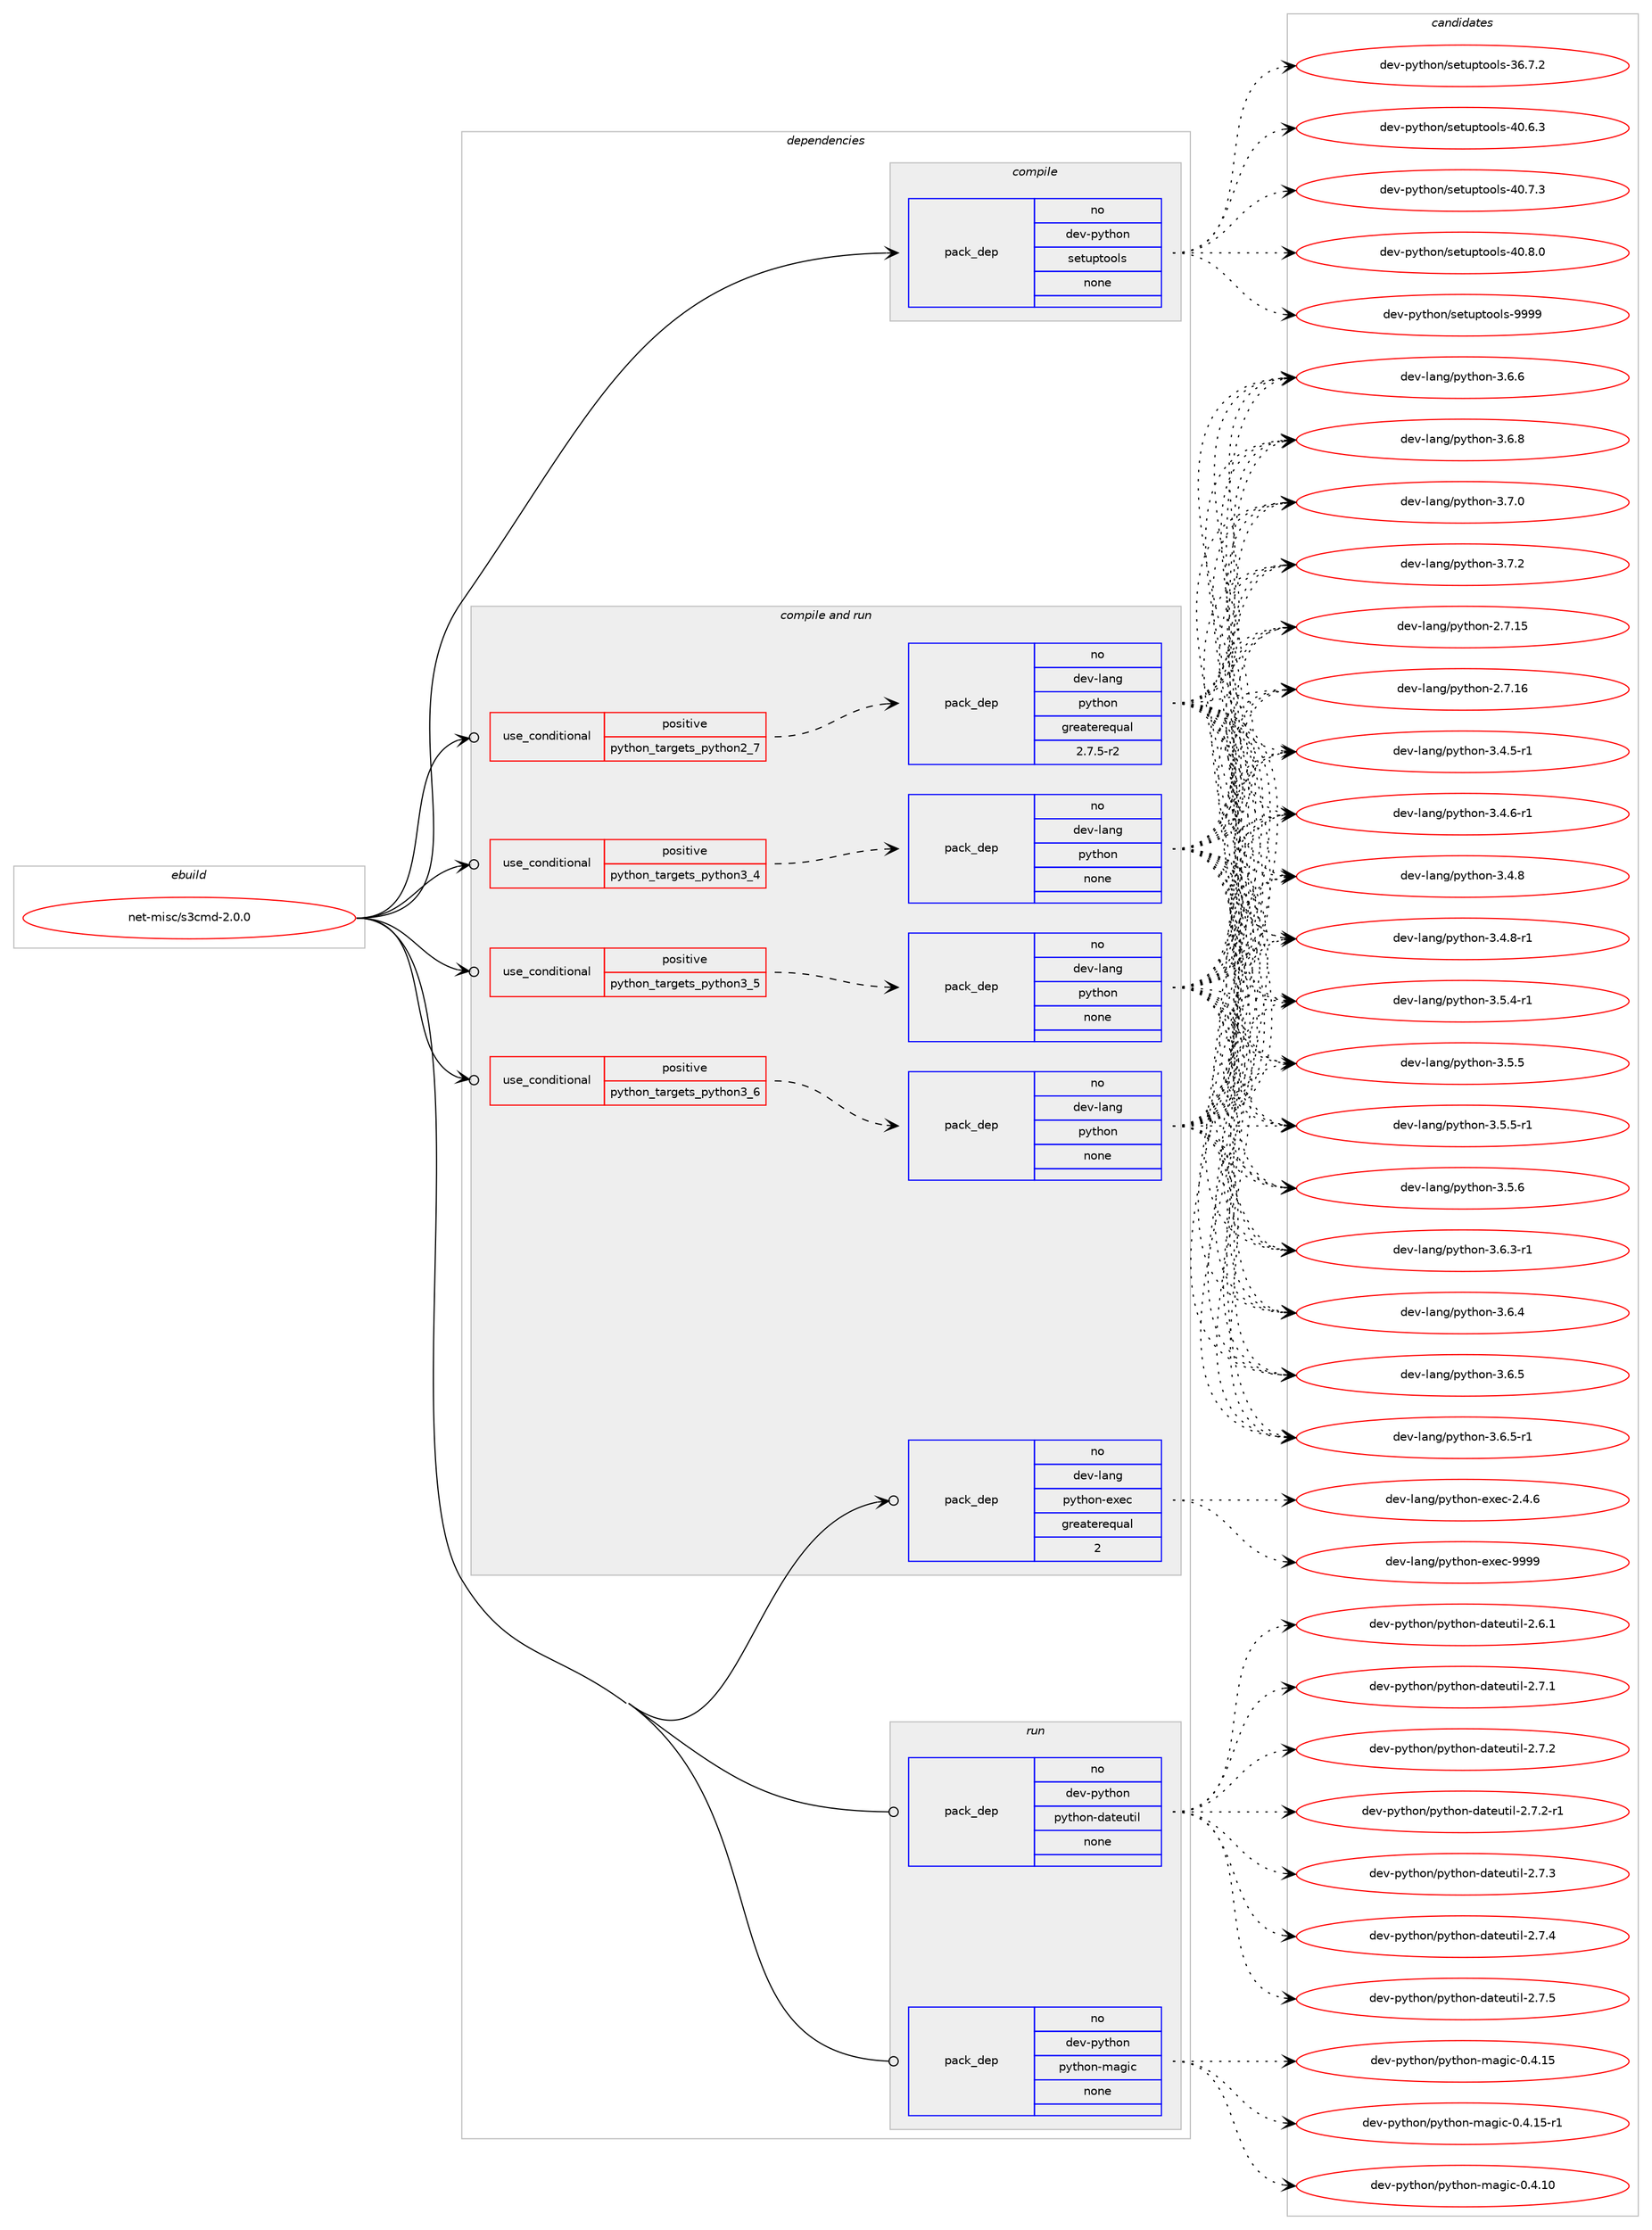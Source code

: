 digraph prolog {

# *************
# Graph options
# *************

newrank=true;
concentrate=true;
compound=true;
graph [rankdir=LR,fontname=Helvetica,fontsize=10,ranksep=1.5];#, ranksep=2.5, nodesep=0.2];
edge  [arrowhead=vee];
node  [fontname=Helvetica,fontsize=10];

# **********
# The ebuild
# **********

subgraph cluster_leftcol {
color=gray;
rank=same;
label=<<i>ebuild</i>>;
id [label="net-misc/s3cmd-2.0.0", color=red, width=4, href="../net-misc/s3cmd-2.0.0.svg"];
}

# ****************
# The dependencies
# ****************

subgraph cluster_midcol {
color=gray;
label=<<i>dependencies</i>>;
subgraph cluster_compile {
fillcolor="#eeeeee";
style=filled;
label=<<i>compile</i>>;
subgraph pack1195466 {
dependency1672004 [label=<<TABLE BORDER="0" CELLBORDER="1" CELLSPACING="0" CELLPADDING="4" WIDTH="220"><TR><TD ROWSPAN="6" CELLPADDING="30">pack_dep</TD></TR><TR><TD WIDTH="110">no</TD></TR><TR><TD>dev-python</TD></TR><TR><TD>setuptools</TD></TR><TR><TD>none</TD></TR><TR><TD></TD></TR></TABLE>>, shape=none, color=blue];
}
id:e -> dependency1672004:w [weight=20,style="solid",arrowhead="vee"];
}
subgraph cluster_compileandrun {
fillcolor="#eeeeee";
style=filled;
label=<<i>compile and run</i>>;
subgraph cond449264 {
dependency1672005 [label=<<TABLE BORDER="0" CELLBORDER="1" CELLSPACING="0" CELLPADDING="4"><TR><TD ROWSPAN="3" CELLPADDING="10">use_conditional</TD></TR><TR><TD>positive</TD></TR><TR><TD>python_targets_python2_7</TD></TR></TABLE>>, shape=none, color=red];
subgraph pack1195467 {
dependency1672006 [label=<<TABLE BORDER="0" CELLBORDER="1" CELLSPACING="0" CELLPADDING="4" WIDTH="220"><TR><TD ROWSPAN="6" CELLPADDING="30">pack_dep</TD></TR><TR><TD WIDTH="110">no</TD></TR><TR><TD>dev-lang</TD></TR><TR><TD>python</TD></TR><TR><TD>greaterequal</TD></TR><TR><TD>2.7.5-r2</TD></TR></TABLE>>, shape=none, color=blue];
}
dependency1672005:e -> dependency1672006:w [weight=20,style="dashed",arrowhead="vee"];
}
id:e -> dependency1672005:w [weight=20,style="solid",arrowhead="odotvee"];
subgraph cond449265 {
dependency1672007 [label=<<TABLE BORDER="0" CELLBORDER="1" CELLSPACING="0" CELLPADDING="4"><TR><TD ROWSPAN="3" CELLPADDING="10">use_conditional</TD></TR><TR><TD>positive</TD></TR><TR><TD>python_targets_python3_4</TD></TR></TABLE>>, shape=none, color=red];
subgraph pack1195468 {
dependency1672008 [label=<<TABLE BORDER="0" CELLBORDER="1" CELLSPACING="0" CELLPADDING="4" WIDTH="220"><TR><TD ROWSPAN="6" CELLPADDING="30">pack_dep</TD></TR><TR><TD WIDTH="110">no</TD></TR><TR><TD>dev-lang</TD></TR><TR><TD>python</TD></TR><TR><TD>none</TD></TR><TR><TD></TD></TR></TABLE>>, shape=none, color=blue];
}
dependency1672007:e -> dependency1672008:w [weight=20,style="dashed",arrowhead="vee"];
}
id:e -> dependency1672007:w [weight=20,style="solid",arrowhead="odotvee"];
subgraph cond449266 {
dependency1672009 [label=<<TABLE BORDER="0" CELLBORDER="1" CELLSPACING="0" CELLPADDING="4"><TR><TD ROWSPAN="3" CELLPADDING="10">use_conditional</TD></TR><TR><TD>positive</TD></TR><TR><TD>python_targets_python3_5</TD></TR></TABLE>>, shape=none, color=red];
subgraph pack1195469 {
dependency1672010 [label=<<TABLE BORDER="0" CELLBORDER="1" CELLSPACING="0" CELLPADDING="4" WIDTH="220"><TR><TD ROWSPAN="6" CELLPADDING="30">pack_dep</TD></TR><TR><TD WIDTH="110">no</TD></TR><TR><TD>dev-lang</TD></TR><TR><TD>python</TD></TR><TR><TD>none</TD></TR><TR><TD></TD></TR></TABLE>>, shape=none, color=blue];
}
dependency1672009:e -> dependency1672010:w [weight=20,style="dashed",arrowhead="vee"];
}
id:e -> dependency1672009:w [weight=20,style="solid",arrowhead="odotvee"];
subgraph cond449267 {
dependency1672011 [label=<<TABLE BORDER="0" CELLBORDER="1" CELLSPACING="0" CELLPADDING="4"><TR><TD ROWSPAN="3" CELLPADDING="10">use_conditional</TD></TR><TR><TD>positive</TD></TR><TR><TD>python_targets_python3_6</TD></TR></TABLE>>, shape=none, color=red];
subgraph pack1195470 {
dependency1672012 [label=<<TABLE BORDER="0" CELLBORDER="1" CELLSPACING="0" CELLPADDING="4" WIDTH="220"><TR><TD ROWSPAN="6" CELLPADDING="30">pack_dep</TD></TR><TR><TD WIDTH="110">no</TD></TR><TR><TD>dev-lang</TD></TR><TR><TD>python</TD></TR><TR><TD>none</TD></TR><TR><TD></TD></TR></TABLE>>, shape=none, color=blue];
}
dependency1672011:e -> dependency1672012:w [weight=20,style="dashed",arrowhead="vee"];
}
id:e -> dependency1672011:w [weight=20,style="solid",arrowhead="odotvee"];
subgraph pack1195471 {
dependency1672013 [label=<<TABLE BORDER="0" CELLBORDER="1" CELLSPACING="0" CELLPADDING="4" WIDTH="220"><TR><TD ROWSPAN="6" CELLPADDING="30">pack_dep</TD></TR><TR><TD WIDTH="110">no</TD></TR><TR><TD>dev-lang</TD></TR><TR><TD>python-exec</TD></TR><TR><TD>greaterequal</TD></TR><TR><TD>2</TD></TR></TABLE>>, shape=none, color=blue];
}
id:e -> dependency1672013:w [weight=20,style="solid",arrowhead="odotvee"];
}
subgraph cluster_run {
fillcolor="#eeeeee";
style=filled;
label=<<i>run</i>>;
subgraph pack1195472 {
dependency1672014 [label=<<TABLE BORDER="0" CELLBORDER="1" CELLSPACING="0" CELLPADDING="4" WIDTH="220"><TR><TD ROWSPAN="6" CELLPADDING="30">pack_dep</TD></TR><TR><TD WIDTH="110">no</TD></TR><TR><TD>dev-python</TD></TR><TR><TD>python-dateutil</TD></TR><TR><TD>none</TD></TR><TR><TD></TD></TR></TABLE>>, shape=none, color=blue];
}
id:e -> dependency1672014:w [weight=20,style="solid",arrowhead="odot"];
subgraph pack1195473 {
dependency1672015 [label=<<TABLE BORDER="0" CELLBORDER="1" CELLSPACING="0" CELLPADDING="4" WIDTH="220"><TR><TD ROWSPAN="6" CELLPADDING="30">pack_dep</TD></TR><TR><TD WIDTH="110">no</TD></TR><TR><TD>dev-python</TD></TR><TR><TD>python-magic</TD></TR><TR><TD>none</TD></TR><TR><TD></TD></TR></TABLE>>, shape=none, color=blue];
}
id:e -> dependency1672015:w [weight=20,style="solid",arrowhead="odot"];
}
}

# **************
# The candidates
# **************

subgraph cluster_choices {
rank=same;
color=gray;
label=<<i>candidates</i>>;

subgraph choice1195466 {
color=black;
nodesep=1;
choice100101118451121211161041111104711510111611711211611111110811545515446554650 [label="dev-python/setuptools-36.7.2", color=red, width=4,href="../dev-python/setuptools-36.7.2.svg"];
choice100101118451121211161041111104711510111611711211611111110811545524846544651 [label="dev-python/setuptools-40.6.3", color=red, width=4,href="../dev-python/setuptools-40.6.3.svg"];
choice100101118451121211161041111104711510111611711211611111110811545524846554651 [label="dev-python/setuptools-40.7.3", color=red, width=4,href="../dev-python/setuptools-40.7.3.svg"];
choice100101118451121211161041111104711510111611711211611111110811545524846564648 [label="dev-python/setuptools-40.8.0", color=red, width=4,href="../dev-python/setuptools-40.8.0.svg"];
choice10010111845112121116104111110471151011161171121161111111081154557575757 [label="dev-python/setuptools-9999", color=red, width=4,href="../dev-python/setuptools-9999.svg"];
dependency1672004:e -> choice100101118451121211161041111104711510111611711211611111110811545515446554650:w [style=dotted,weight="100"];
dependency1672004:e -> choice100101118451121211161041111104711510111611711211611111110811545524846544651:w [style=dotted,weight="100"];
dependency1672004:e -> choice100101118451121211161041111104711510111611711211611111110811545524846554651:w [style=dotted,weight="100"];
dependency1672004:e -> choice100101118451121211161041111104711510111611711211611111110811545524846564648:w [style=dotted,weight="100"];
dependency1672004:e -> choice10010111845112121116104111110471151011161171121161111111081154557575757:w [style=dotted,weight="100"];
}
subgraph choice1195467 {
color=black;
nodesep=1;
choice10010111845108971101034711212111610411111045504655464953 [label="dev-lang/python-2.7.15", color=red, width=4,href="../dev-lang/python-2.7.15.svg"];
choice10010111845108971101034711212111610411111045504655464954 [label="dev-lang/python-2.7.16", color=red, width=4,href="../dev-lang/python-2.7.16.svg"];
choice1001011184510897110103471121211161041111104551465246534511449 [label="dev-lang/python-3.4.5-r1", color=red, width=4,href="../dev-lang/python-3.4.5-r1.svg"];
choice1001011184510897110103471121211161041111104551465246544511449 [label="dev-lang/python-3.4.6-r1", color=red, width=4,href="../dev-lang/python-3.4.6-r1.svg"];
choice100101118451089711010347112121116104111110455146524656 [label="dev-lang/python-3.4.8", color=red, width=4,href="../dev-lang/python-3.4.8.svg"];
choice1001011184510897110103471121211161041111104551465246564511449 [label="dev-lang/python-3.4.8-r1", color=red, width=4,href="../dev-lang/python-3.4.8-r1.svg"];
choice1001011184510897110103471121211161041111104551465346524511449 [label="dev-lang/python-3.5.4-r1", color=red, width=4,href="../dev-lang/python-3.5.4-r1.svg"];
choice100101118451089711010347112121116104111110455146534653 [label="dev-lang/python-3.5.5", color=red, width=4,href="../dev-lang/python-3.5.5.svg"];
choice1001011184510897110103471121211161041111104551465346534511449 [label="dev-lang/python-3.5.5-r1", color=red, width=4,href="../dev-lang/python-3.5.5-r1.svg"];
choice100101118451089711010347112121116104111110455146534654 [label="dev-lang/python-3.5.6", color=red, width=4,href="../dev-lang/python-3.5.6.svg"];
choice1001011184510897110103471121211161041111104551465446514511449 [label="dev-lang/python-3.6.3-r1", color=red, width=4,href="../dev-lang/python-3.6.3-r1.svg"];
choice100101118451089711010347112121116104111110455146544652 [label="dev-lang/python-3.6.4", color=red, width=4,href="../dev-lang/python-3.6.4.svg"];
choice100101118451089711010347112121116104111110455146544653 [label="dev-lang/python-3.6.5", color=red, width=4,href="../dev-lang/python-3.6.5.svg"];
choice1001011184510897110103471121211161041111104551465446534511449 [label="dev-lang/python-3.6.5-r1", color=red, width=4,href="../dev-lang/python-3.6.5-r1.svg"];
choice100101118451089711010347112121116104111110455146544654 [label="dev-lang/python-3.6.6", color=red, width=4,href="../dev-lang/python-3.6.6.svg"];
choice100101118451089711010347112121116104111110455146544656 [label="dev-lang/python-3.6.8", color=red, width=4,href="../dev-lang/python-3.6.8.svg"];
choice100101118451089711010347112121116104111110455146554648 [label="dev-lang/python-3.7.0", color=red, width=4,href="../dev-lang/python-3.7.0.svg"];
choice100101118451089711010347112121116104111110455146554650 [label="dev-lang/python-3.7.2", color=red, width=4,href="../dev-lang/python-3.7.2.svg"];
dependency1672006:e -> choice10010111845108971101034711212111610411111045504655464953:w [style=dotted,weight="100"];
dependency1672006:e -> choice10010111845108971101034711212111610411111045504655464954:w [style=dotted,weight="100"];
dependency1672006:e -> choice1001011184510897110103471121211161041111104551465246534511449:w [style=dotted,weight="100"];
dependency1672006:e -> choice1001011184510897110103471121211161041111104551465246544511449:w [style=dotted,weight="100"];
dependency1672006:e -> choice100101118451089711010347112121116104111110455146524656:w [style=dotted,weight="100"];
dependency1672006:e -> choice1001011184510897110103471121211161041111104551465246564511449:w [style=dotted,weight="100"];
dependency1672006:e -> choice1001011184510897110103471121211161041111104551465346524511449:w [style=dotted,weight="100"];
dependency1672006:e -> choice100101118451089711010347112121116104111110455146534653:w [style=dotted,weight="100"];
dependency1672006:e -> choice1001011184510897110103471121211161041111104551465346534511449:w [style=dotted,weight="100"];
dependency1672006:e -> choice100101118451089711010347112121116104111110455146534654:w [style=dotted,weight="100"];
dependency1672006:e -> choice1001011184510897110103471121211161041111104551465446514511449:w [style=dotted,weight="100"];
dependency1672006:e -> choice100101118451089711010347112121116104111110455146544652:w [style=dotted,weight="100"];
dependency1672006:e -> choice100101118451089711010347112121116104111110455146544653:w [style=dotted,weight="100"];
dependency1672006:e -> choice1001011184510897110103471121211161041111104551465446534511449:w [style=dotted,weight="100"];
dependency1672006:e -> choice100101118451089711010347112121116104111110455146544654:w [style=dotted,weight="100"];
dependency1672006:e -> choice100101118451089711010347112121116104111110455146544656:w [style=dotted,weight="100"];
dependency1672006:e -> choice100101118451089711010347112121116104111110455146554648:w [style=dotted,weight="100"];
dependency1672006:e -> choice100101118451089711010347112121116104111110455146554650:w [style=dotted,weight="100"];
}
subgraph choice1195468 {
color=black;
nodesep=1;
choice10010111845108971101034711212111610411111045504655464953 [label="dev-lang/python-2.7.15", color=red, width=4,href="../dev-lang/python-2.7.15.svg"];
choice10010111845108971101034711212111610411111045504655464954 [label="dev-lang/python-2.7.16", color=red, width=4,href="../dev-lang/python-2.7.16.svg"];
choice1001011184510897110103471121211161041111104551465246534511449 [label="dev-lang/python-3.4.5-r1", color=red, width=4,href="../dev-lang/python-3.4.5-r1.svg"];
choice1001011184510897110103471121211161041111104551465246544511449 [label="dev-lang/python-3.4.6-r1", color=red, width=4,href="../dev-lang/python-3.4.6-r1.svg"];
choice100101118451089711010347112121116104111110455146524656 [label="dev-lang/python-3.4.8", color=red, width=4,href="../dev-lang/python-3.4.8.svg"];
choice1001011184510897110103471121211161041111104551465246564511449 [label="dev-lang/python-3.4.8-r1", color=red, width=4,href="../dev-lang/python-3.4.8-r1.svg"];
choice1001011184510897110103471121211161041111104551465346524511449 [label="dev-lang/python-3.5.4-r1", color=red, width=4,href="../dev-lang/python-3.5.4-r1.svg"];
choice100101118451089711010347112121116104111110455146534653 [label="dev-lang/python-3.5.5", color=red, width=4,href="../dev-lang/python-3.5.5.svg"];
choice1001011184510897110103471121211161041111104551465346534511449 [label="dev-lang/python-3.5.5-r1", color=red, width=4,href="../dev-lang/python-3.5.5-r1.svg"];
choice100101118451089711010347112121116104111110455146534654 [label="dev-lang/python-3.5.6", color=red, width=4,href="../dev-lang/python-3.5.6.svg"];
choice1001011184510897110103471121211161041111104551465446514511449 [label="dev-lang/python-3.6.3-r1", color=red, width=4,href="../dev-lang/python-3.6.3-r1.svg"];
choice100101118451089711010347112121116104111110455146544652 [label="dev-lang/python-3.6.4", color=red, width=4,href="../dev-lang/python-3.6.4.svg"];
choice100101118451089711010347112121116104111110455146544653 [label="dev-lang/python-3.6.5", color=red, width=4,href="../dev-lang/python-3.6.5.svg"];
choice1001011184510897110103471121211161041111104551465446534511449 [label="dev-lang/python-3.6.5-r1", color=red, width=4,href="../dev-lang/python-3.6.5-r1.svg"];
choice100101118451089711010347112121116104111110455146544654 [label="dev-lang/python-3.6.6", color=red, width=4,href="../dev-lang/python-3.6.6.svg"];
choice100101118451089711010347112121116104111110455146544656 [label="dev-lang/python-3.6.8", color=red, width=4,href="../dev-lang/python-3.6.8.svg"];
choice100101118451089711010347112121116104111110455146554648 [label="dev-lang/python-3.7.0", color=red, width=4,href="../dev-lang/python-3.7.0.svg"];
choice100101118451089711010347112121116104111110455146554650 [label="dev-lang/python-3.7.2", color=red, width=4,href="../dev-lang/python-3.7.2.svg"];
dependency1672008:e -> choice10010111845108971101034711212111610411111045504655464953:w [style=dotted,weight="100"];
dependency1672008:e -> choice10010111845108971101034711212111610411111045504655464954:w [style=dotted,weight="100"];
dependency1672008:e -> choice1001011184510897110103471121211161041111104551465246534511449:w [style=dotted,weight="100"];
dependency1672008:e -> choice1001011184510897110103471121211161041111104551465246544511449:w [style=dotted,weight="100"];
dependency1672008:e -> choice100101118451089711010347112121116104111110455146524656:w [style=dotted,weight="100"];
dependency1672008:e -> choice1001011184510897110103471121211161041111104551465246564511449:w [style=dotted,weight="100"];
dependency1672008:e -> choice1001011184510897110103471121211161041111104551465346524511449:w [style=dotted,weight="100"];
dependency1672008:e -> choice100101118451089711010347112121116104111110455146534653:w [style=dotted,weight="100"];
dependency1672008:e -> choice1001011184510897110103471121211161041111104551465346534511449:w [style=dotted,weight="100"];
dependency1672008:e -> choice100101118451089711010347112121116104111110455146534654:w [style=dotted,weight="100"];
dependency1672008:e -> choice1001011184510897110103471121211161041111104551465446514511449:w [style=dotted,weight="100"];
dependency1672008:e -> choice100101118451089711010347112121116104111110455146544652:w [style=dotted,weight="100"];
dependency1672008:e -> choice100101118451089711010347112121116104111110455146544653:w [style=dotted,weight="100"];
dependency1672008:e -> choice1001011184510897110103471121211161041111104551465446534511449:w [style=dotted,weight="100"];
dependency1672008:e -> choice100101118451089711010347112121116104111110455146544654:w [style=dotted,weight="100"];
dependency1672008:e -> choice100101118451089711010347112121116104111110455146544656:w [style=dotted,weight="100"];
dependency1672008:e -> choice100101118451089711010347112121116104111110455146554648:w [style=dotted,weight="100"];
dependency1672008:e -> choice100101118451089711010347112121116104111110455146554650:w [style=dotted,weight="100"];
}
subgraph choice1195469 {
color=black;
nodesep=1;
choice10010111845108971101034711212111610411111045504655464953 [label="dev-lang/python-2.7.15", color=red, width=4,href="../dev-lang/python-2.7.15.svg"];
choice10010111845108971101034711212111610411111045504655464954 [label="dev-lang/python-2.7.16", color=red, width=4,href="../dev-lang/python-2.7.16.svg"];
choice1001011184510897110103471121211161041111104551465246534511449 [label="dev-lang/python-3.4.5-r1", color=red, width=4,href="../dev-lang/python-3.4.5-r1.svg"];
choice1001011184510897110103471121211161041111104551465246544511449 [label="dev-lang/python-3.4.6-r1", color=red, width=4,href="../dev-lang/python-3.4.6-r1.svg"];
choice100101118451089711010347112121116104111110455146524656 [label="dev-lang/python-3.4.8", color=red, width=4,href="../dev-lang/python-3.4.8.svg"];
choice1001011184510897110103471121211161041111104551465246564511449 [label="dev-lang/python-3.4.8-r1", color=red, width=4,href="../dev-lang/python-3.4.8-r1.svg"];
choice1001011184510897110103471121211161041111104551465346524511449 [label="dev-lang/python-3.5.4-r1", color=red, width=4,href="../dev-lang/python-3.5.4-r1.svg"];
choice100101118451089711010347112121116104111110455146534653 [label="dev-lang/python-3.5.5", color=red, width=4,href="../dev-lang/python-3.5.5.svg"];
choice1001011184510897110103471121211161041111104551465346534511449 [label="dev-lang/python-3.5.5-r1", color=red, width=4,href="../dev-lang/python-3.5.5-r1.svg"];
choice100101118451089711010347112121116104111110455146534654 [label="dev-lang/python-3.5.6", color=red, width=4,href="../dev-lang/python-3.5.6.svg"];
choice1001011184510897110103471121211161041111104551465446514511449 [label="dev-lang/python-3.6.3-r1", color=red, width=4,href="../dev-lang/python-3.6.3-r1.svg"];
choice100101118451089711010347112121116104111110455146544652 [label="dev-lang/python-3.6.4", color=red, width=4,href="../dev-lang/python-3.6.4.svg"];
choice100101118451089711010347112121116104111110455146544653 [label="dev-lang/python-3.6.5", color=red, width=4,href="../dev-lang/python-3.6.5.svg"];
choice1001011184510897110103471121211161041111104551465446534511449 [label="dev-lang/python-3.6.5-r1", color=red, width=4,href="../dev-lang/python-3.6.5-r1.svg"];
choice100101118451089711010347112121116104111110455146544654 [label="dev-lang/python-3.6.6", color=red, width=4,href="../dev-lang/python-3.6.6.svg"];
choice100101118451089711010347112121116104111110455146544656 [label="dev-lang/python-3.6.8", color=red, width=4,href="../dev-lang/python-3.6.8.svg"];
choice100101118451089711010347112121116104111110455146554648 [label="dev-lang/python-3.7.0", color=red, width=4,href="../dev-lang/python-3.7.0.svg"];
choice100101118451089711010347112121116104111110455146554650 [label="dev-lang/python-3.7.2", color=red, width=4,href="../dev-lang/python-3.7.2.svg"];
dependency1672010:e -> choice10010111845108971101034711212111610411111045504655464953:w [style=dotted,weight="100"];
dependency1672010:e -> choice10010111845108971101034711212111610411111045504655464954:w [style=dotted,weight="100"];
dependency1672010:e -> choice1001011184510897110103471121211161041111104551465246534511449:w [style=dotted,weight="100"];
dependency1672010:e -> choice1001011184510897110103471121211161041111104551465246544511449:w [style=dotted,weight="100"];
dependency1672010:e -> choice100101118451089711010347112121116104111110455146524656:w [style=dotted,weight="100"];
dependency1672010:e -> choice1001011184510897110103471121211161041111104551465246564511449:w [style=dotted,weight="100"];
dependency1672010:e -> choice1001011184510897110103471121211161041111104551465346524511449:w [style=dotted,weight="100"];
dependency1672010:e -> choice100101118451089711010347112121116104111110455146534653:w [style=dotted,weight="100"];
dependency1672010:e -> choice1001011184510897110103471121211161041111104551465346534511449:w [style=dotted,weight="100"];
dependency1672010:e -> choice100101118451089711010347112121116104111110455146534654:w [style=dotted,weight="100"];
dependency1672010:e -> choice1001011184510897110103471121211161041111104551465446514511449:w [style=dotted,weight="100"];
dependency1672010:e -> choice100101118451089711010347112121116104111110455146544652:w [style=dotted,weight="100"];
dependency1672010:e -> choice100101118451089711010347112121116104111110455146544653:w [style=dotted,weight="100"];
dependency1672010:e -> choice1001011184510897110103471121211161041111104551465446534511449:w [style=dotted,weight="100"];
dependency1672010:e -> choice100101118451089711010347112121116104111110455146544654:w [style=dotted,weight="100"];
dependency1672010:e -> choice100101118451089711010347112121116104111110455146544656:w [style=dotted,weight="100"];
dependency1672010:e -> choice100101118451089711010347112121116104111110455146554648:w [style=dotted,weight="100"];
dependency1672010:e -> choice100101118451089711010347112121116104111110455146554650:w [style=dotted,weight="100"];
}
subgraph choice1195470 {
color=black;
nodesep=1;
choice10010111845108971101034711212111610411111045504655464953 [label="dev-lang/python-2.7.15", color=red, width=4,href="../dev-lang/python-2.7.15.svg"];
choice10010111845108971101034711212111610411111045504655464954 [label="dev-lang/python-2.7.16", color=red, width=4,href="../dev-lang/python-2.7.16.svg"];
choice1001011184510897110103471121211161041111104551465246534511449 [label="dev-lang/python-3.4.5-r1", color=red, width=4,href="../dev-lang/python-3.4.5-r1.svg"];
choice1001011184510897110103471121211161041111104551465246544511449 [label="dev-lang/python-3.4.6-r1", color=red, width=4,href="../dev-lang/python-3.4.6-r1.svg"];
choice100101118451089711010347112121116104111110455146524656 [label="dev-lang/python-3.4.8", color=red, width=4,href="../dev-lang/python-3.4.8.svg"];
choice1001011184510897110103471121211161041111104551465246564511449 [label="dev-lang/python-3.4.8-r1", color=red, width=4,href="../dev-lang/python-3.4.8-r1.svg"];
choice1001011184510897110103471121211161041111104551465346524511449 [label="dev-lang/python-3.5.4-r1", color=red, width=4,href="../dev-lang/python-3.5.4-r1.svg"];
choice100101118451089711010347112121116104111110455146534653 [label="dev-lang/python-3.5.5", color=red, width=4,href="../dev-lang/python-3.5.5.svg"];
choice1001011184510897110103471121211161041111104551465346534511449 [label="dev-lang/python-3.5.5-r1", color=red, width=4,href="../dev-lang/python-3.5.5-r1.svg"];
choice100101118451089711010347112121116104111110455146534654 [label="dev-lang/python-3.5.6", color=red, width=4,href="../dev-lang/python-3.5.6.svg"];
choice1001011184510897110103471121211161041111104551465446514511449 [label="dev-lang/python-3.6.3-r1", color=red, width=4,href="../dev-lang/python-3.6.3-r1.svg"];
choice100101118451089711010347112121116104111110455146544652 [label="dev-lang/python-3.6.4", color=red, width=4,href="../dev-lang/python-3.6.4.svg"];
choice100101118451089711010347112121116104111110455146544653 [label="dev-lang/python-3.6.5", color=red, width=4,href="../dev-lang/python-3.6.5.svg"];
choice1001011184510897110103471121211161041111104551465446534511449 [label="dev-lang/python-3.6.5-r1", color=red, width=4,href="../dev-lang/python-3.6.5-r1.svg"];
choice100101118451089711010347112121116104111110455146544654 [label="dev-lang/python-3.6.6", color=red, width=4,href="../dev-lang/python-3.6.6.svg"];
choice100101118451089711010347112121116104111110455146544656 [label="dev-lang/python-3.6.8", color=red, width=4,href="../dev-lang/python-3.6.8.svg"];
choice100101118451089711010347112121116104111110455146554648 [label="dev-lang/python-3.7.0", color=red, width=4,href="../dev-lang/python-3.7.0.svg"];
choice100101118451089711010347112121116104111110455146554650 [label="dev-lang/python-3.7.2", color=red, width=4,href="../dev-lang/python-3.7.2.svg"];
dependency1672012:e -> choice10010111845108971101034711212111610411111045504655464953:w [style=dotted,weight="100"];
dependency1672012:e -> choice10010111845108971101034711212111610411111045504655464954:w [style=dotted,weight="100"];
dependency1672012:e -> choice1001011184510897110103471121211161041111104551465246534511449:w [style=dotted,weight="100"];
dependency1672012:e -> choice1001011184510897110103471121211161041111104551465246544511449:w [style=dotted,weight="100"];
dependency1672012:e -> choice100101118451089711010347112121116104111110455146524656:w [style=dotted,weight="100"];
dependency1672012:e -> choice1001011184510897110103471121211161041111104551465246564511449:w [style=dotted,weight="100"];
dependency1672012:e -> choice1001011184510897110103471121211161041111104551465346524511449:w [style=dotted,weight="100"];
dependency1672012:e -> choice100101118451089711010347112121116104111110455146534653:w [style=dotted,weight="100"];
dependency1672012:e -> choice1001011184510897110103471121211161041111104551465346534511449:w [style=dotted,weight="100"];
dependency1672012:e -> choice100101118451089711010347112121116104111110455146534654:w [style=dotted,weight="100"];
dependency1672012:e -> choice1001011184510897110103471121211161041111104551465446514511449:w [style=dotted,weight="100"];
dependency1672012:e -> choice100101118451089711010347112121116104111110455146544652:w [style=dotted,weight="100"];
dependency1672012:e -> choice100101118451089711010347112121116104111110455146544653:w [style=dotted,weight="100"];
dependency1672012:e -> choice1001011184510897110103471121211161041111104551465446534511449:w [style=dotted,weight="100"];
dependency1672012:e -> choice100101118451089711010347112121116104111110455146544654:w [style=dotted,weight="100"];
dependency1672012:e -> choice100101118451089711010347112121116104111110455146544656:w [style=dotted,weight="100"];
dependency1672012:e -> choice100101118451089711010347112121116104111110455146554648:w [style=dotted,weight="100"];
dependency1672012:e -> choice100101118451089711010347112121116104111110455146554650:w [style=dotted,weight="100"];
}
subgraph choice1195471 {
color=black;
nodesep=1;
choice1001011184510897110103471121211161041111104510112010199455046524654 [label="dev-lang/python-exec-2.4.6", color=red, width=4,href="../dev-lang/python-exec-2.4.6.svg"];
choice10010111845108971101034711212111610411111045101120101994557575757 [label="dev-lang/python-exec-9999", color=red, width=4,href="../dev-lang/python-exec-9999.svg"];
dependency1672013:e -> choice1001011184510897110103471121211161041111104510112010199455046524654:w [style=dotted,weight="100"];
dependency1672013:e -> choice10010111845108971101034711212111610411111045101120101994557575757:w [style=dotted,weight="100"];
}
subgraph choice1195472 {
color=black;
nodesep=1;
choice10010111845112121116104111110471121211161041111104510097116101117116105108455046544649 [label="dev-python/python-dateutil-2.6.1", color=red, width=4,href="../dev-python/python-dateutil-2.6.1.svg"];
choice10010111845112121116104111110471121211161041111104510097116101117116105108455046554649 [label="dev-python/python-dateutil-2.7.1", color=red, width=4,href="../dev-python/python-dateutil-2.7.1.svg"];
choice10010111845112121116104111110471121211161041111104510097116101117116105108455046554650 [label="dev-python/python-dateutil-2.7.2", color=red, width=4,href="../dev-python/python-dateutil-2.7.2.svg"];
choice100101118451121211161041111104711212111610411111045100971161011171161051084550465546504511449 [label="dev-python/python-dateutil-2.7.2-r1", color=red, width=4,href="../dev-python/python-dateutil-2.7.2-r1.svg"];
choice10010111845112121116104111110471121211161041111104510097116101117116105108455046554651 [label="dev-python/python-dateutil-2.7.3", color=red, width=4,href="../dev-python/python-dateutil-2.7.3.svg"];
choice10010111845112121116104111110471121211161041111104510097116101117116105108455046554652 [label="dev-python/python-dateutil-2.7.4", color=red, width=4,href="../dev-python/python-dateutil-2.7.4.svg"];
choice10010111845112121116104111110471121211161041111104510097116101117116105108455046554653 [label="dev-python/python-dateutil-2.7.5", color=red, width=4,href="../dev-python/python-dateutil-2.7.5.svg"];
dependency1672014:e -> choice10010111845112121116104111110471121211161041111104510097116101117116105108455046544649:w [style=dotted,weight="100"];
dependency1672014:e -> choice10010111845112121116104111110471121211161041111104510097116101117116105108455046554649:w [style=dotted,weight="100"];
dependency1672014:e -> choice10010111845112121116104111110471121211161041111104510097116101117116105108455046554650:w [style=dotted,weight="100"];
dependency1672014:e -> choice100101118451121211161041111104711212111610411111045100971161011171161051084550465546504511449:w [style=dotted,weight="100"];
dependency1672014:e -> choice10010111845112121116104111110471121211161041111104510097116101117116105108455046554651:w [style=dotted,weight="100"];
dependency1672014:e -> choice10010111845112121116104111110471121211161041111104510097116101117116105108455046554652:w [style=dotted,weight="100"];
dependency1672014:e -> choice10010111845112121116104111110471121211161041111104510097116101117116105108455046554653:w [style=dotted,weight="100"];
}
subgraph choice1195473 {
color=black;
nodesep=1;
choice100101118451121211161041111104711212111610411111045109971031059945484652464948 [label="dev-python/python-magic-0.4.10", color=red, width=4,href="../dev-python/python-magic-0.4.10.svg"];
choice100101118451121211161041111104711212111610411111045109971031059945484652464953 [label="dev-python/python-magic-0.4.15", color=red, width=4,href="../dev-python/python-magic-0.4.15.svg"];
choice1001011184511212111610411111047112121116104111110451099710310599454846524649534511449 [label="dev-python/python-magic-0.4.15-r1", color=red, width=4,href="../dev-python/python-magic-0.4.15-r1.svg"];
dependency1672015:e -> choice100101118451121211161041111104711212111610411111045109971031059945484652464948:w [style=dotted,weight="100"];
dependency1672015:e -> choice100101118451121211161041111104711212111610411111045109971031059945484652464953:w [style=dotted,weight="100"];
dependency1672015:e -> choice1001011184511212111610411111047112121116104111110451099710310599454846524649534511449:w [style=dotted,weight="100"];
}
}

}

